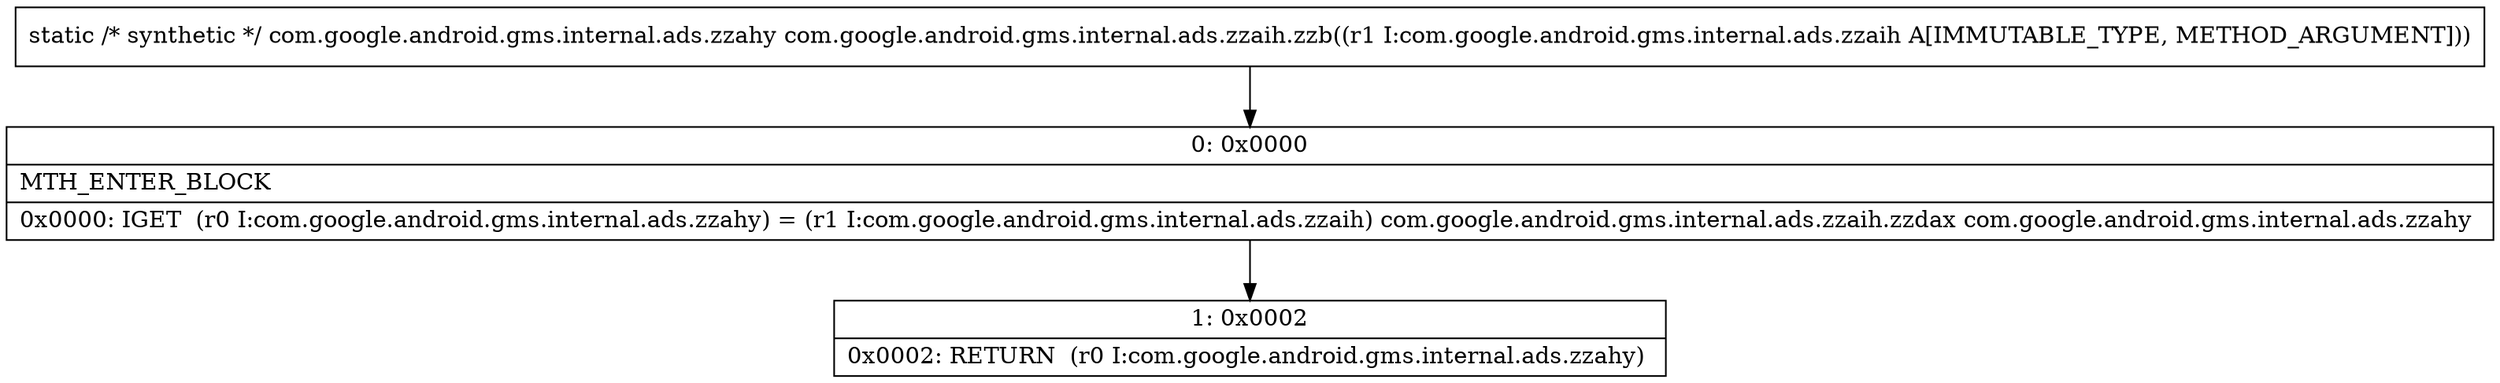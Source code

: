digraph "CFG forcom.google.android.gms.internal.ads.zzaih.zzb(Lcom\/google\/android\/gms\/internal\/ads\/zzaih;)Lcom\/google\/android\/gms\/internal\/ads\/zzahy;" {
Node_0 [shape=record,label="{0\:\ 0x0000|MTH_ENTER_BLOCK\l|0x0000: IGET  (r0 I:com.google.android.gms.internal.ads.zzahy) = (r1 I:com.google.android.gms.internal.ads.zzaih) com.google.android.gms.internal.ads.zzaih.zzdax com.google.android.gms.internal.ads.zzahy \l}"];
Node_1 [shape=record,label="{1\:\ 0x0002|0x0002: RETURN  (r0 I:com.google.android.gms.internal.ads.zzahy) \l}"];
MethodNode[shape=record,label="{static \/* synthetic *\/ com.google.android.gms.internal.ads.zzahy com.google.android.gms.internal.ads.zzaih.zzb((r1 I:com.google.android.gms.internal.ads.zzaih A[IMMUTABLE_TYPE, METHOD_ARGUMENT])) }"];
MethodNode -> Node_0;
Node_0 -> Node_1;
}

